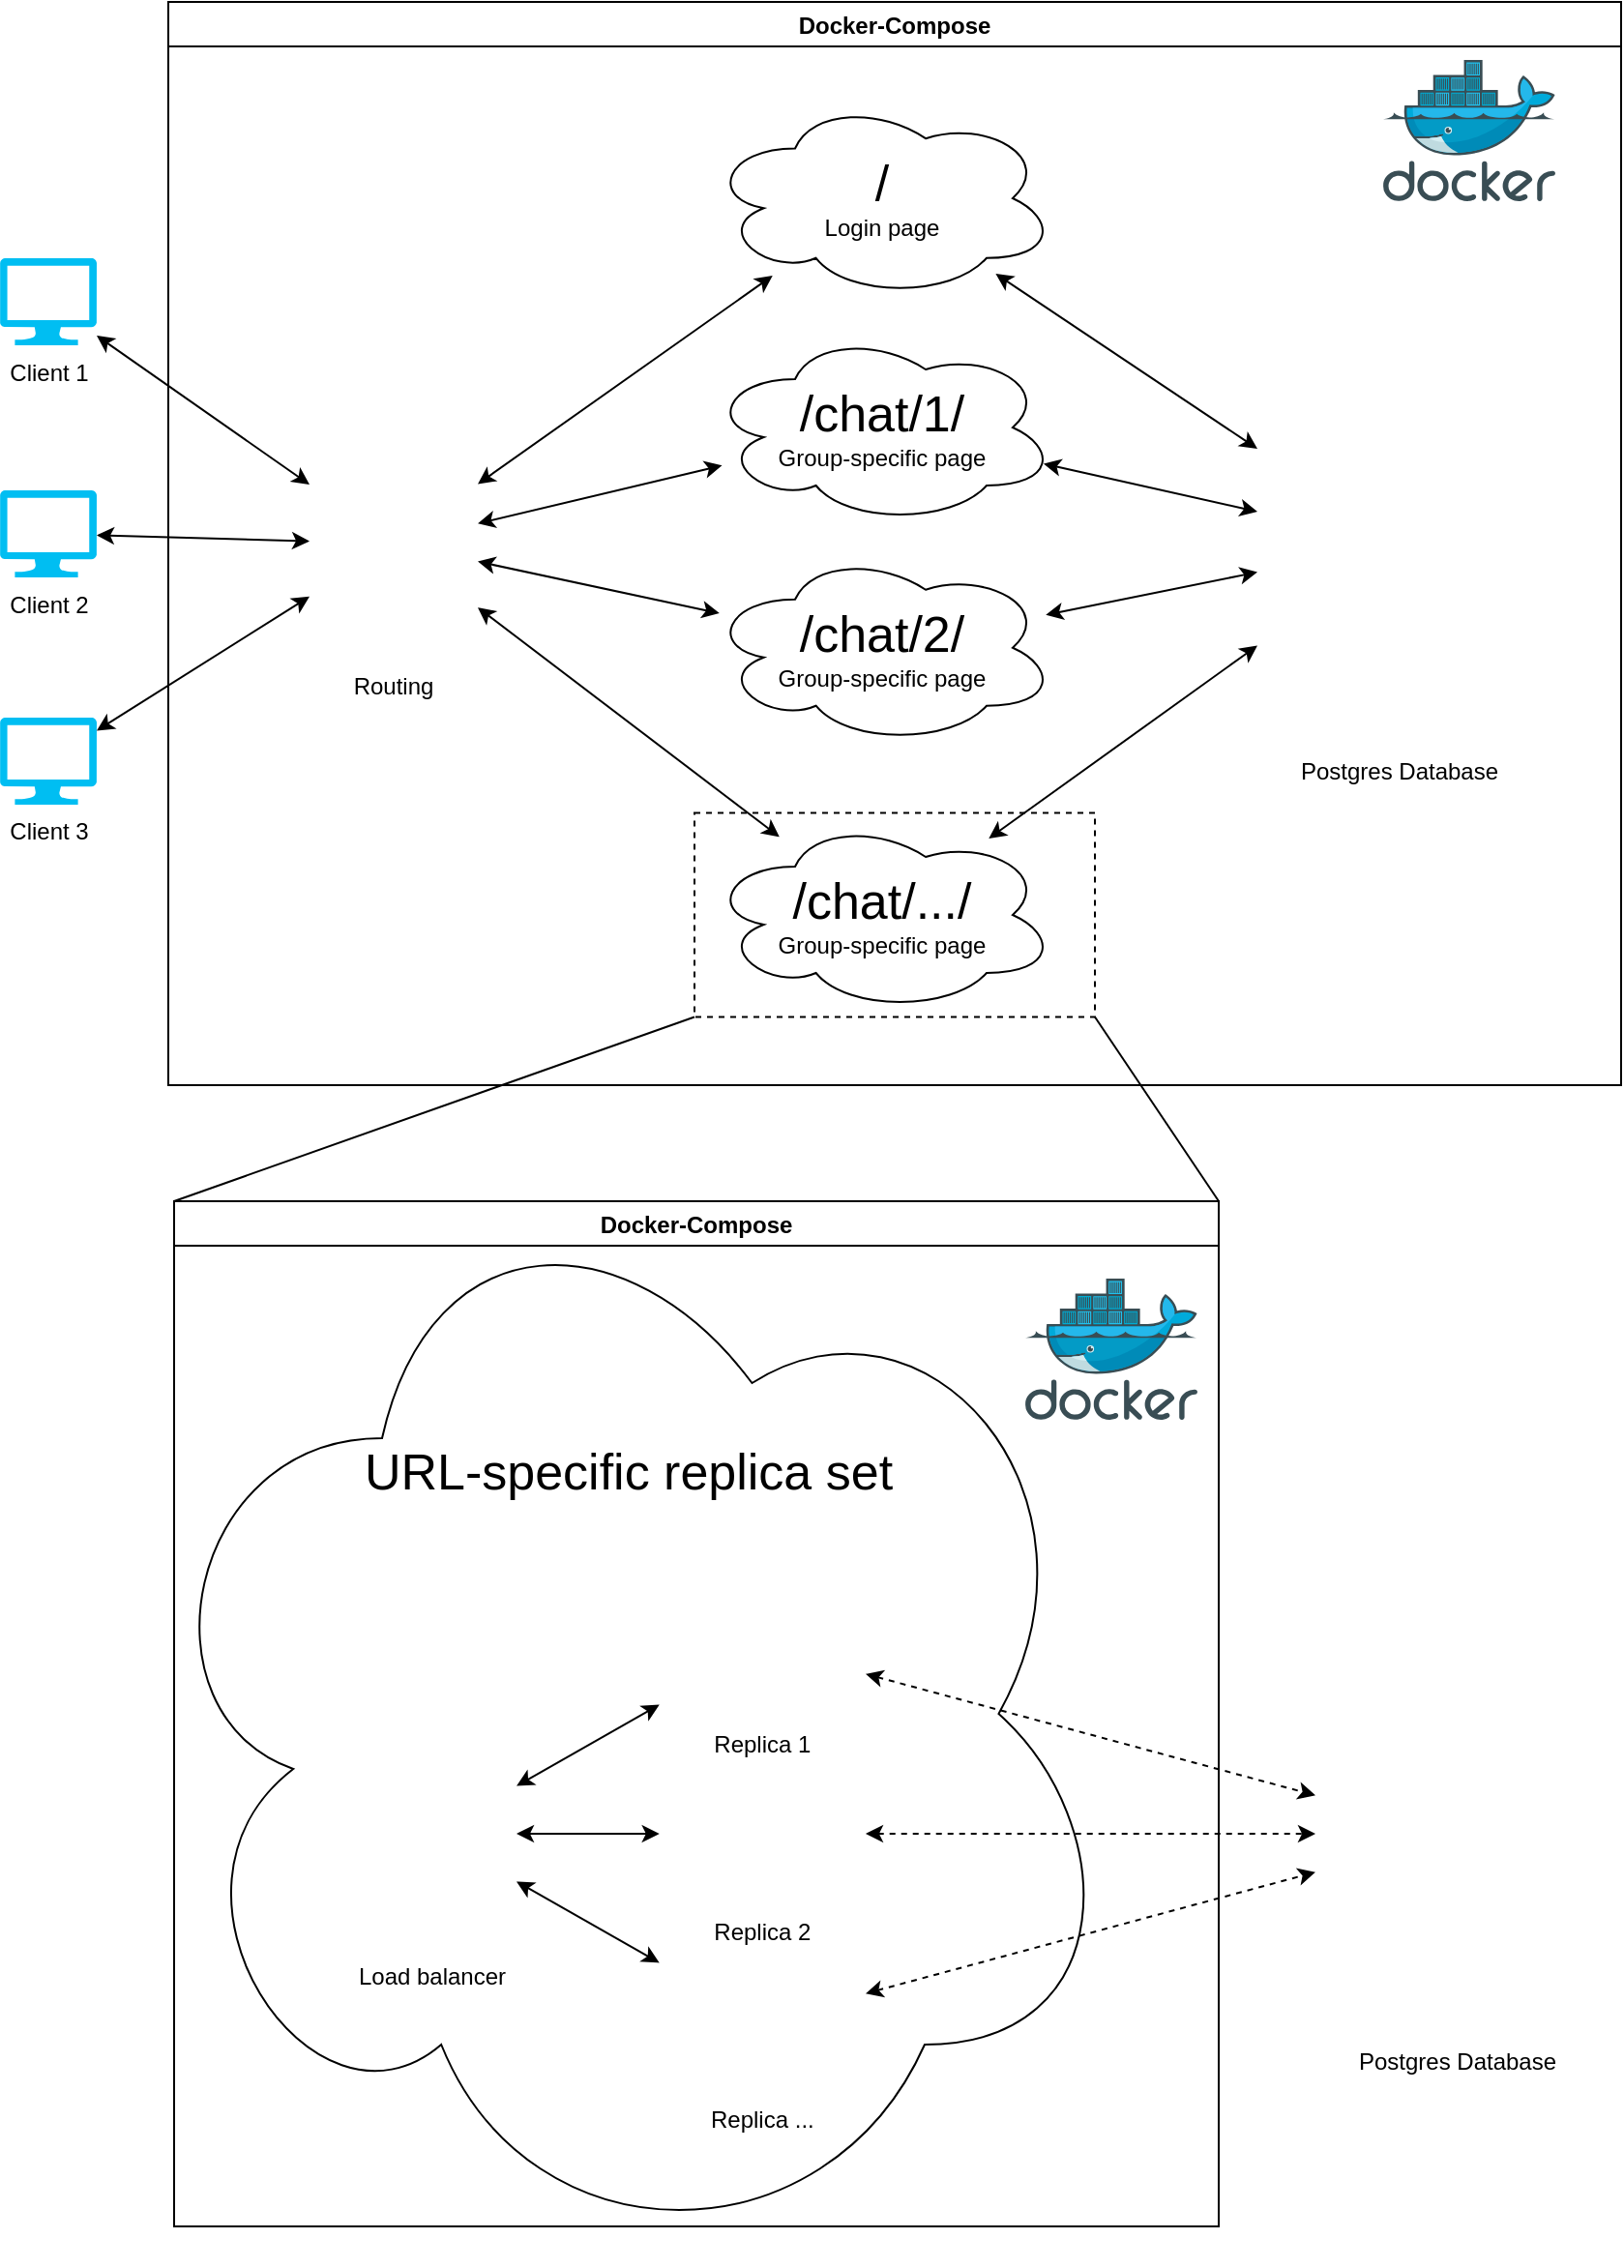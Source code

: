 <mxfile><diagram id="KbJQMDzMe3jMYKvD7peT" name="Page-1"><mxGraphModel dx="861" dy="653" grid="1" gridSize="10" guides="1" tooltips="1" connect="1" arrows="1" fold="1" page="1" pageScale="1" pageWidth="827" pageHeight="1169" math="0" shadow="0"><root><mxCell id="0"/><mxCell id="1" parent="0"/><mxCell id="4" value="Docker-Compose" style="swimlane;" parent="1" vertex="1"><mxGeometry x="97" y="110" width="751" height="560" as="geometry"/></mxCell><mxCell id="38" value="" style="rounded=0;whiteSpace=wrap;html=1;fontSize=26;dashed=1;fillColor=none;" parent="4" vertex="1"><mxGeometry x="272" y="419.25" width="207" height="105.5" as="geometry"/></mxCell><mxCell id="3" value="" style="sketch=0;aspect=fixed;html=1;points=[];align=center;image;fontSize=12;image=img/lib/mscae/Docker.svg;" parent="4" vertex="1"><mxGeometry x="628" y="30.0" width="89" height="72.98" as="geometry"/></mxCell><mxCell id="15" style="edgeStyle=none;html=1;fontSize=26;startArrow=classic;startFill=1;" parent="4" source="2" target="11" edge="1"><mxGeometry relative="1" as="geometry"/></mxCell><mxCell id="16" style="edgeStyle=none;html=1;fontSize=26;startArrow=classic;startFill=1;" parent="4" source="2" target="12" edge="1"><mxGeometry relative="1" as="geometry"/></mxCell><mxCell id="17" style="edgeStyle=none;html=1;fontSize=26;startArrow=classic;startFill=1;" parent="4" source="2" target="13" edge="1"><mxGeometry relative="1" as="geometry"/></mxCell><mxCell id="18" style="edgeStyle=none;html=1;fontSize=26;startArrow=classic;startFill=1;" parent="4" source="2" target="14" edge="1"><mxGeometry relative="1" as="geometry"/></mxCell><mxCell id="2" value="Routing" style="shape=image;verticalLabelPosition=bottom;labelBackgroundColor=#ffffff;verticalAlign=top;aspect=fixed;imageAspect=0;image=https://upload.wikimedia.org/wikipedia/commons/thumb/1/1b/Traefik.logo.png/1200px-Traefik.logo.png;" parent="4" vertex="1"><mxGeometry x="73" y="220" width="87" height="120" as="geometry"/></mxCell><mxCell id="20" style="edgeStyle=none;html=1;fontSize=26;startArrow=classic;startFill=1;" parent="4" source="11" target="19" edge="1"><mxGeometry relative="1" as="geometry"/></mxCell><mxCell id="11" value="&lt;font style=&quot;font-size: 26px&quot;&gt;/&lt;/font&gt;&lt;br&gt;Login page" style="ellipse;shape=cloud;whiteSpace=wrap;html=1;" parent="4" vertex="1"><mxGeometry x="279" y="50" width="180" height="102.98" as="geometry"/></mxCell><mxCell id="21" style="edgeStyle=none;html=1;fontSize=26;startArrow=classic;startFill=1;" parent="4" source="12" target="19" edge="1"><mxGeometry relative="1" as="geometry"/></mxCell><mxCell id="12" value="&lt;font style=&quot;font-size: 26px&quot;&gt;/chat/1/&lt;/font&gt;&lt;br&gt;Group-specific page" style="ellipse;shape=cloud;whiteSpace=wrap;html=1;" parent="4" vertex="1"><mxGeometry x="279" y="170" width="180" height="100" as="geometry"/></mxCell><mxCell id="22" style="edgeStyle=none;html=1;fontSize=26;startArrow=classic;startFill=1;" parent="4" source="13" target="19" edge="1"><mxGeometry relative="1" as="geometry"/></mxCell><mxCell id="13" value="&lt;font style=&quot;font-size: 26px&quot;&gt;/chat/2/&lt;/font&gt;&lt;br&gt;Group-specific page" style="ellipse;shape=cloud;whiteSpace=wrap;html=1;" parent="4" vertex="1"><mxGeometry x="279" y="283.86" width="180" height="100" as="geometry"/></mxCell><mxCell id="23" style="edgeStyle=none;html=1;fontSize=26;startArrow=classic;startFill=1;" parent="4" source="14" target="19" edge="1"><mxGeometry relative="1" as="geometry"/></mxCell><mxCell id="14" value="&lt;font style=&quot;font-size: 26px&quot;&gt;/chat/.../&lt;/font&gt;&lt;br&gt;Group-specific page" style="ellipse;shape=cloud;whiteSpace=wrap;html=1;" parent="4" vertex="1"><mxGeometry x="279" y="422" width="180" height="100" as="geometry"/></mxCell><mxCell id="19" value="Postgres Database" style="shape=image;verticalLabelPosition=bottom;labelBackgroundColor=#ffffff;verticalAlign=top;aspect=fixed;imageAspect=0;image=https://upload.wikimedia.org/wikipedia/commons/thumb/b/ba/Database-postgres.svg/1200px-Database-postgres.svg.png;" parent="4" vertex="1"><mxGeometry x="563" y="176.14" width="147" height="207.72" as="geometry"/></mxCell><mxCell id="8" style="edgeStyle=none;html=1;startArrow=classic;startFill=1;" parent="1" source="5" target="2" edge="1"><mxGeometry relative="1" as="geometry"/></mxCell><mxCell id="5" value="Client 1" style="verticalLabelPosition=bottom;html=1;verticalAlign=top;align=center;strokeColor=none;fillColor=#00BEF2;shape=mxgraph.azure.computer;pointerEvents=1;" parent="1" vertex="1"><mxGeometry x="10" y="242.5" width="50" height="45" as="geometry"/></mxCell><mxCell id="9" style="edgeStyle=none;html=1;startArrow=classic;startFill=1;" parent="1" source="6" target="2" edge="1"><mxGeometry relative="1" as="geometry"/></mxCell><mxCell id="6" value="Client 2" style="verticalLabelPosition=bottom;html=1;verticalAlign=top;align=center;strokeColor=none;fillColor=#00BEF2;shape=mxgraph.azure.computer;pointerEvents=1;" parent="1" vertex="1"><mxGeometry x="10" y="362.5" width="50" height="45" as="geometry"/></mxCell><mxCell id="10" style="edgeStyle=none;html=1;startArrow=classic;startFill=1;" parent="1" source="7" target="2" edge="1"><mxGeometry relative="1" as="geometry"/></mxCell><mxCell id="7" value="Client 3" style="verticalLabelPosition=bottom;html=1;verticalAlign=top;align=center;strokeColor=none;fillColor=#00BEF2;shape=mxgraph.azure.computer;pointerEvents=1;" parent="1" vertex="1"><mxGeometry x="10" y="480" width="50" height="45" as="geometry"/></mxCell><mxCell id="39" value="Docker-Compose" style="swimlane;" parent="1" vertex="1"><mxGeometry x="100" y="730" width="540" height="530" as="geometry"/></mxCell><mxCell id="24" value="&lt;span style=&quot;font-size: 26px&quot;&gt;URL-specific replica set&lt;/span&gt;" style="ellipse;shape=cloud;whiteSpace=wrap;html=1;spacing=0;spacingTop=-250;" parent="39" vertex="1"><mxGeometry x="-20" y="-20" width="510" height="570" as="geometry"/></mxCell><mxCell id="27" value="Replica 1" style="shape=image;verticalLabelPosition=bottom;labelBackgroundColor=#ffffff;verticalAlign=top;aspect=fixed;imageAspect=0;image=https://packer.searates.com/images/main-container.png;" parent="39" vertex="1"><mxGeometry x="250.87" y="193" width="106.62" height="74" as="geometry"/></mxCell><mxCell id="28" value="Replica 2" style="shape=image;verticalLabelPosition=bottom;labelBackgroundColor=#ffffff;verticalAlign=top;aspect=fixed;imageAspect=0;image=https://packer.searates.com/images/main-container.png;" parent="39" vertex="1"><mxGeometry x="250.87" y="290" width="106.62" height="74" as="geometry"/></mxCell><mxCell id="29" value="Replica ..." style="shape=image;verticalLabelPosition=bottom;labelBackgroundColor=#ffffff;verticalAlign=top;aspect=fixed;imageAspect=0;image=https://packer.searates.com/images/main-container.png;" parent="39" vertex="1"><mxGeometry x="250.87" y="387" width="106.62" height="74" as="geometry"/></mxCell><mxCell id="31" style="edgeStyle=none;html=1;fontSize=26;startArrow=classic;startFill=1;" parent="39" source="30" target="27" edge="1"><mxGeometry relative="1" as="geometry"/></mxCell><mxCell id="32" style="edgeStyle=none;html=1;fontSize=26;startArrow=classic;startFill=1;" parent="39" source="30" target="28" edge="1"><mxGeometry relative="1" as="geometry"/></mxCell><mxCell id="33" style="edgeStyle=none;html=1;fontSize=26;startArrow=classic;startFill=1;" parent="39" source="30" target="29" edge="1"><mxGeometry relative="1" as="geometry"/></mxCell><mxCell id="30" value="Load balancer" style="shape=image;verticalLabelPosition=bottom;labelBackgroundColor=#ffffff;verticalAlign=top;aspect=fixed;imageAspect=0;image=https://upload.wikimedia.org/wikipedia/commons/thumb/1/1b/Traefik.logo.png/1200px-Traefik.logo.png;" parent="39" vertex="1"><mxGeometry x="90" y="267" width="87" height="120" as="geometry"/></mxCell><mxCell id="40" value="" style="sketch=0;aspect=fixed;html=1;points=[];align=center;image;fontSize=12;image=img/lib/mscae/Docker.svg;" parent="39" vertex="1"><mxGeometry x="440" y="40.0" width="89" height="72.98" as="geometry"/></mxCell><mxCell id="56" value="" style="endArrow=none;html=1;fontSize=26;entryX=0;entryY=1;entryDx=0;entryDy=0;exitX=0;exitY=0;exitDx=0;exitDy=0;" parent="1" source="39" target="38" edge="1"><mxGeometry width="50" height="50" relative="1" as="geometry"><mxPoint x="950" y="820" as="sourcePoint"/><mxPoint x="1000" y="770" as="targetPoint"/></mxGeometry></mxCell><mxCell id="57" value="" style="endArrow=none;html=1;fontSize=26;entryX=1;entryY=1;entryDx=0;entryDy=0;exitX=1;exitY=0;exitDx=0;exitDy=0;" parent="1" source="39" target="38" edge="1"><mxGeometry width="50" height="50" relative="1" as="geometry"><mxPoint x="950" y="820" as="sourcePoint"/><mxPoint x="1000" y="770" as="targetPoint"/></mxGeometry></mxCell><mxCell id="34" value="Postgres Database" style="shape=image;verticalLabelPosition=bottom;labelBackgroundColor=#ffffff;verticalAlign=top;aspect=fixed;imageAspect=0;image=https://upload.wikimedia.org/wikipedia/commons/thumb/b/ba/Database-postgres.svg/1200px-Database-postgres.svg.png;" parent="1" vertex="1"><mxGeometry x="690" y="953.14" width="147" height="207.72" as="geometry"/></mxCell><mxCell id="35" style="edgeStyle=none;html=1;fontSize=26;dashed=1;startArrow=classic;startFill=1;" parent="1" source="27" target="34" edge="1"><mxGeometry relative="1" as="geometry"/></mxCell><mxCell id="36" style="edgeStyle=none;html=1;fontSize=26;dashed=1;startArrow=classic;startFill=1;" parent="1" source="28" target="34" edge="1"><mxGeometry relative="1" as="geometry"/></mxCell><mxCell id="37" style="edgeStyle=none;html=1;fontSize=26;dashed=1;startArrow=classic;startFill=1;" parent="1" source="29" target="34" edge="1"><mxGeometry relative="1" as="geometry"/></mxCell></root></mxGraphModel></diagram></mxfile>